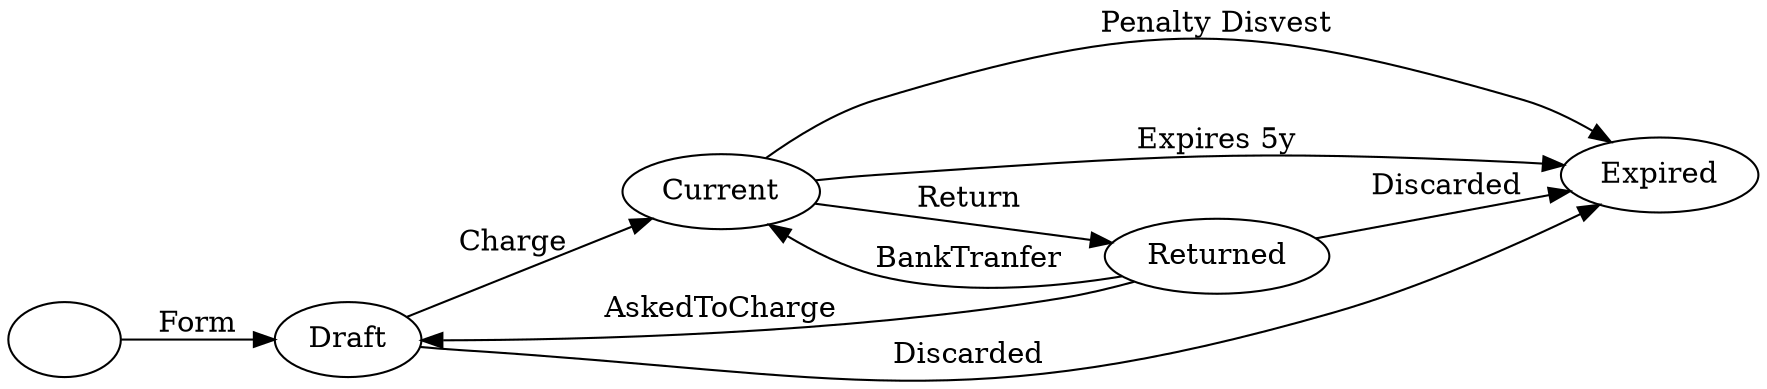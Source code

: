 digraph G {
rankdir=LR
"" -> Draft [label=Form]
Draft -> Current [label=Charge]
Current -> Returned [label=Return]
Returned -> Current [label=BankTranfer]
Returned -> Draft [label=AskedToCharge]
Returned -> Expired [label=Discarded]
Draft -> Expired [label=Discarded]
Current -> Expired [label="Penalty Disvest"]
Current -> Expired [label="Expires 5y"]
}
